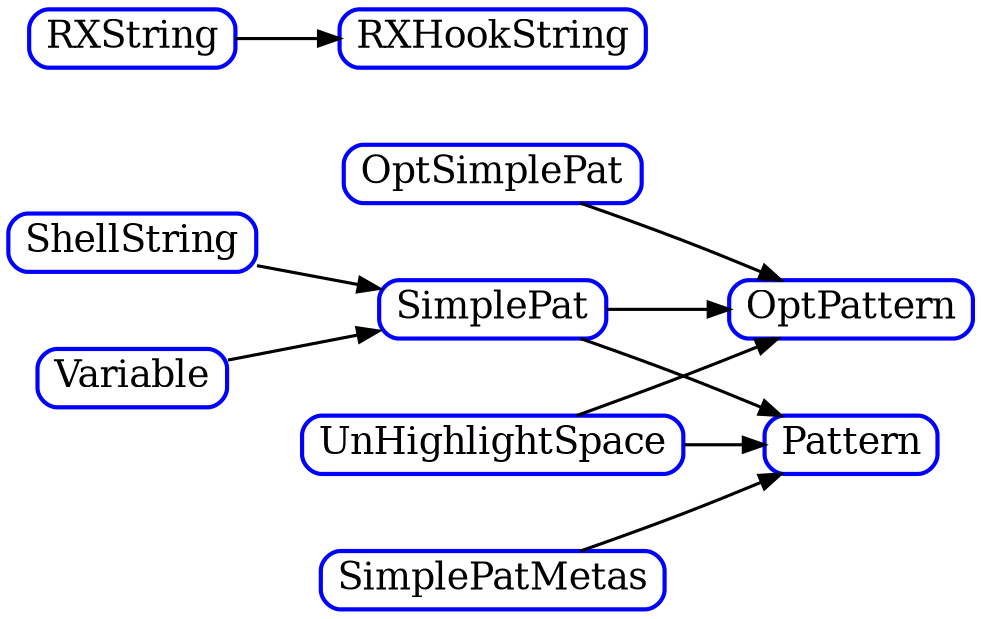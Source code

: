 digraph pattern {
	graph [
		rankdir="LR"
		nodesep="0.5"
		ranksep="0.3"
	];

	node [
		shape="Mrecord"
		style="solid"
		height="0.2"
		penwidth="2.0"
		color="blue"
		fontcolor="black"
		fontsize="18"
	];

	edge [
		penwidth="1.5"
		color="#000000"
		arrowsize="1.0"
	];

	# OptPattern   [ label=<OptPattern ".*" '.*' ~(.*) ~X .> ]
	# OptSimplePat [ label=<OptSimplePat /[~=%!(^].*/ /[^~=%!(^].*/> ]
	
	# Pattern
	# RXHookString
	# RXString
	# ShellString
	# SimplePat
	# SimplePatMetas
	# UnHighlightSpace
	# Variable

	OptSimplePat -> OptPattern
	SimplePat -> OptPattern
	UnHighlightSpace -> OptPattern
	SimplePat -> Pattern
	SimplePatMetas -> Pattern
	UnHighlightSpace -> Pattern
	RXString -> RXHookString
	ShellString -> SimplePat
	Variable -> SimplePat

}


